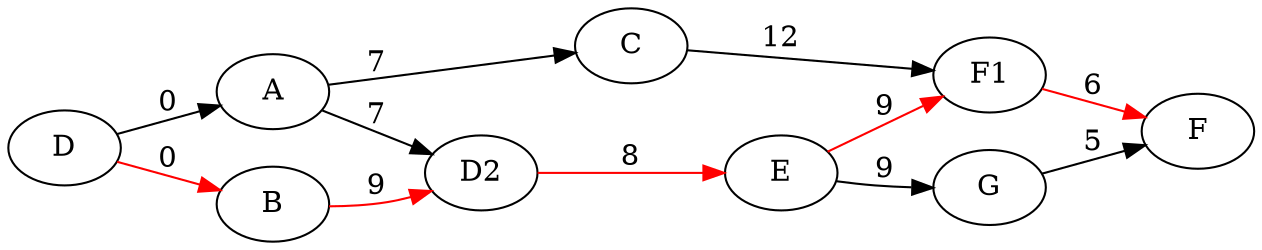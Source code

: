 
    digraph G{
   rankdir=LR
   D -> A [label="0"];
   D -> B [label="0" color="red"];
   A -> C [label="7"];
   A -> D2 [label="7"];
   B -> D2 [label="9" color="red"];
   C -> F1 [label="12"];
   D2 -> E [label="8" color="red"];
   E -> G [label="9"];
   E -> F1 [label="9" color="red"];
   F1 -> F [label="6" color="red"];
   G -> F [label="5"];
   }
